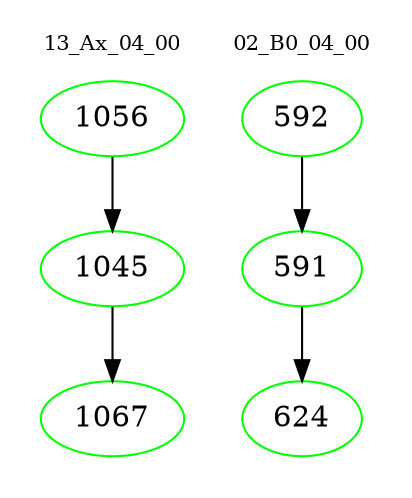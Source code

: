 digraph{
subgraph cluster_0 {
color = white
label = "13_Ax_04_00";
fontsize=10;
T0_1056 [label="1056", color="green"]
T0_1056 -> T0_1045 [color="black"]
T0_1045 [label="1045", color="green"]
T0_1045 -> T0_1067 [color="black"]
T0_1067 [label="1067", color="green"]
}
subgraph cluster_1 {
color = white
label = "02_B0_04_00";
fontsize=10;
T1_592 [label="592", color="green"]
T1_592 -> T1_591 [color="black"]
T1_591 [label="591", color="green"]
T1_591 -> T1_624 [color="black"]
T1_624 [label="624", color="green"]
}
}
